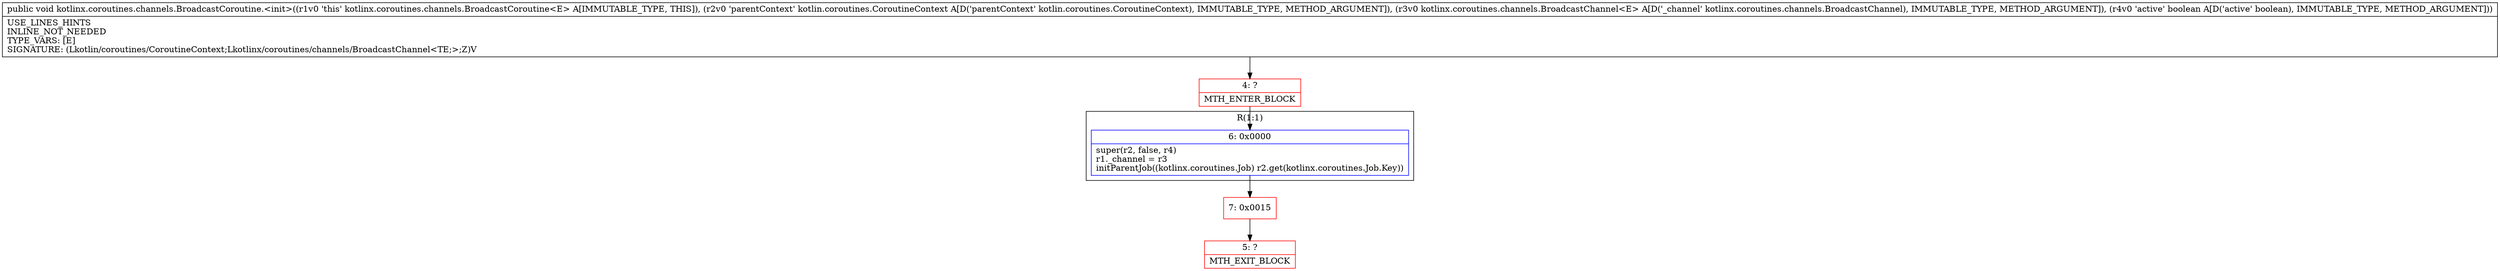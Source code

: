 digraph "CFG forkotlinx.coroutines.channels.BroadcastCoroutine.\<init\>(Lkotlin\/coroutines\/CoroutineContext;Lkotlinx\/coroutines\/channels\/BroadcastChannel;Z)V" {
subgraph cluster_Region_323422998 {
label = "R(1:1)";
node [shape=record,color=blue];
Node_6 [shape=record,label="{6\:\ 0x0000|super(r2, false, r4)\lr1._channel = r3\linitParentJob((kotlinx.coroutines.Job) r2.get(kotlinx.coroutines.Job.Key))\l}"];
}
Node_4 [shape=record,color=red,label="{4\:\ ?|MTH_ENTER_BLOCK\l}"];
Node_7 [shape=record,color=red,label="{7\:\ 0x0015}"];
Node_5 [shape=record,color=red,label="{5\:\ ?|MTH_EXIT_BLOCK\l}"];
MethodNode[shape=record,label="{public void kotlinx.coroutines.channels.BroadcastCoroutine.\<init\>((r1v0 'this' kotlinx.coroutines.channels.BroadcastCoroutine\<E\> A[IMMUTABLE_TYPE, THIS]), (r2v0 'parentContext' kotlin.coroutines.CoroutineContext A[D('parentContext' kotlin.coroutines.CoroutineContext), IMMUTABLE_TYPE, METHOD_ARGUMENT]), (r3v0 kotlinx.coroutines.channels.BroadcastChannel\<E\> A[D('_channel' kotlinx.coroutines.channels.BroadcastChannel), IMMUTABLE_TYPE, METHOD_ARGUMENT]), (r4v0 'active' boolean A[D('active' boolean), IMMUTABLE_TYPE, METHOD_ARGUMENT]))  | USE_LINES_HINTS\lINLINE_NOT_NEEDED\lTYPE_VARS: [E]\lSIGNATURE: (Lkotlin\/coroutines\/CoroutineContext;Lkotlinx\/coroutines\/channels\/BroadcastChannel\<TE;\>;Z)V\l}"];
MethodNode -> Node_4;Node_6 -> Node_7;
Node_4 -> Node_6;
Node_7 -> Node_5;
}

